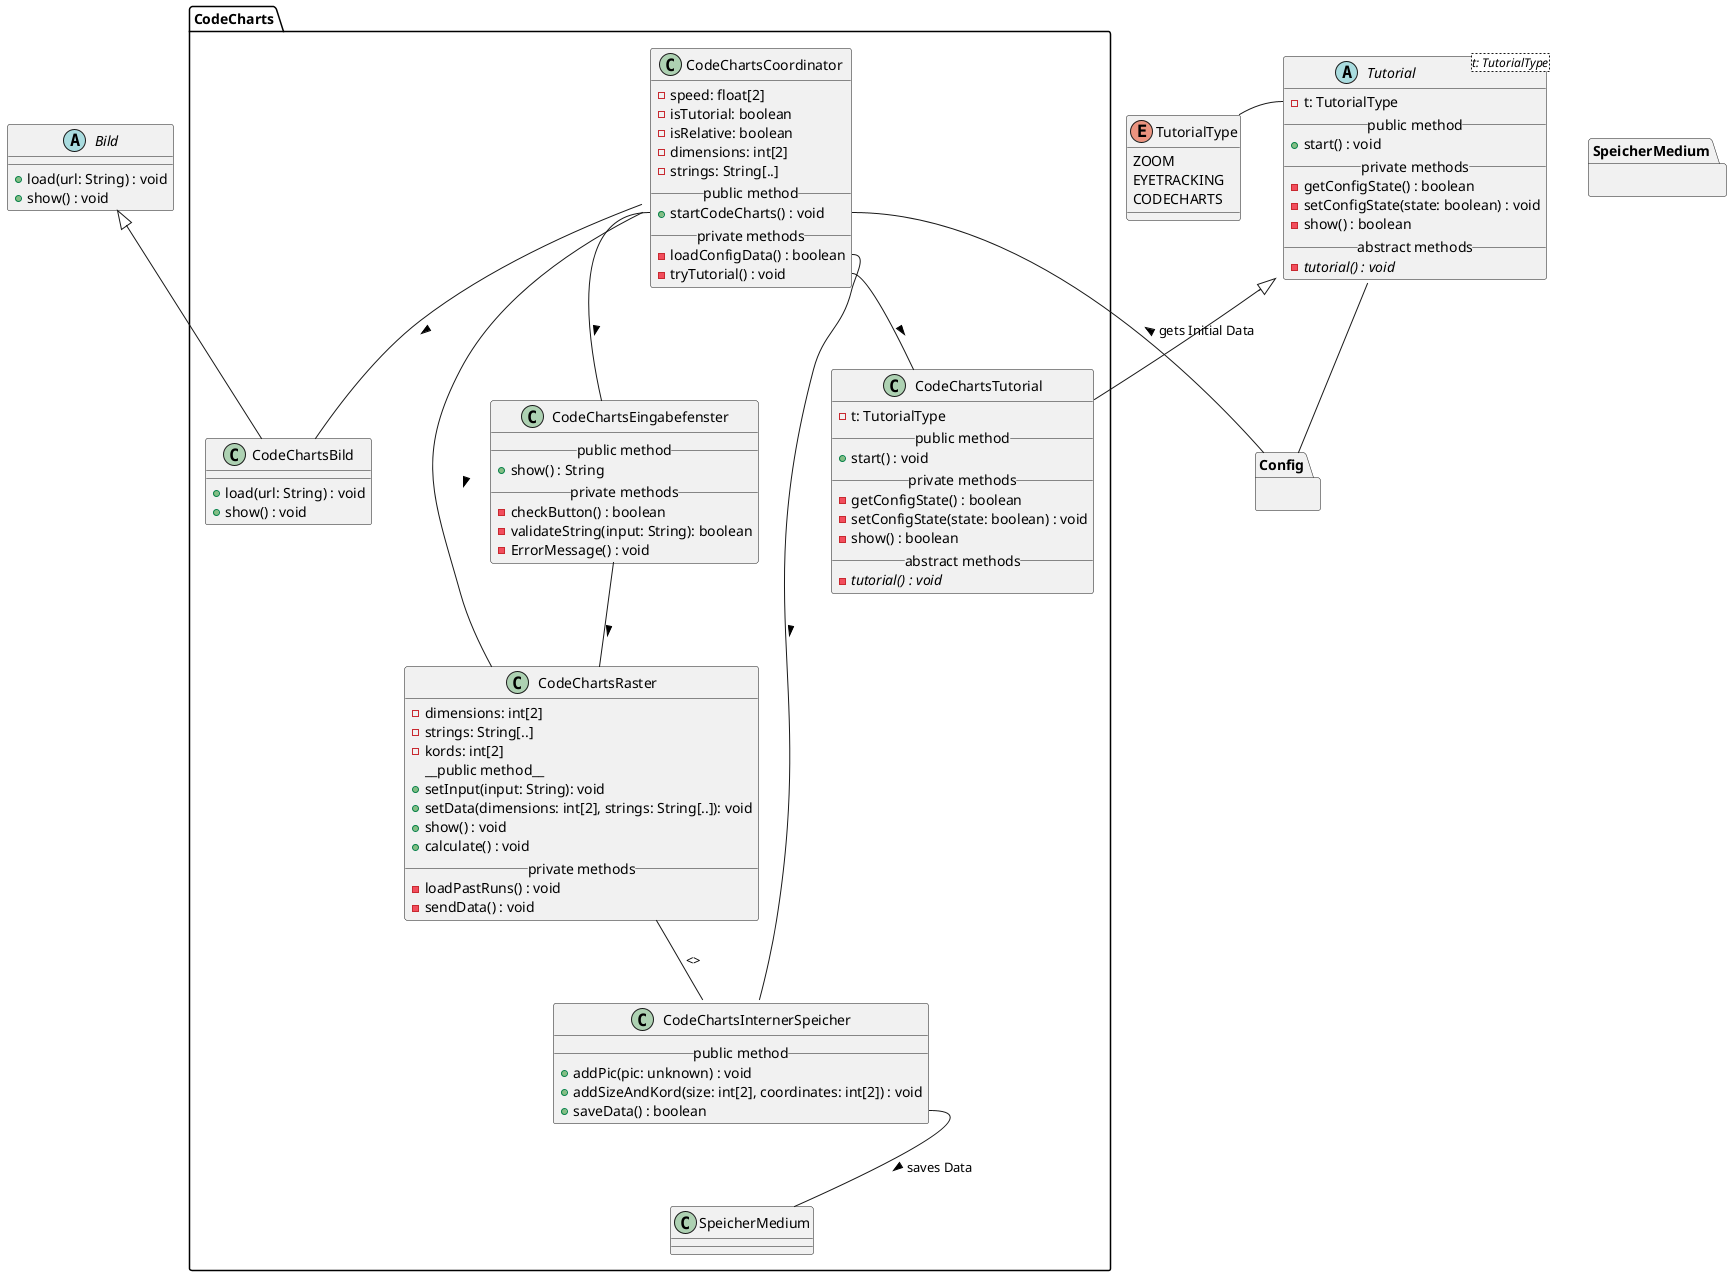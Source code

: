 @startuml code_charts
' skinparam backgroundColor transparent
'() System #DA70D5
top to bottom direction

' --- TUTORIAL ---
abstract Tutorial<t: TutorialType> {
  - t: TutorialType
  __public method__
  + start() : void
  __private methods__
  - getConfigState() : boolean
  - setConfigState(state: boolean) : void
  - show() : boolean
  __abstract methods__
  - {abstract} tutorial() : void
}

enum TutorialType {
  ZOOM
  EYETRACKING
  CODECHARTS
}

' Interaktionen
Tutorial::t -l- TutorialType
Tutorial -d- Config


' --- BILD ---

abstract Bild {
  + load(url: String) : void
  + show() : void
}

' === CODE CHARTS ===
package CodeCharts {

    ' CodeCharts Tutorial 
    class CodeChartsTutorial {
      - t: TutorialType
      __public method__
      + start() : void
      __private methods__
      - getConfigState() : boolean
      - setConfigState(state: boolean) : void
      - show() : boolean
      __abstract methods__
      - {abstract} tutorial() : void
    }
  
    ' CodeCharts Coordinator
    class CodeChartsCoordinator {
        - speed: float[2]
        - isTutorial: boolean
        - isRelative: boolean
        - dimensions: int[2]
        - strings: String[..]
        __public method__
        + startCodeCharts() : void
        __private methods__
        - loadConfigData() : boolean
        - tryTutorial() : void
    }

    ' CodeCharts Interner Speicher
    class CodeChartsInternerSpeicher {
        __public method__
        + addPic(pic: unknown) : void
        + addSizeAndKord(size: int[2], coordinates: int[2]) : void
        + saveData() : boolean
    }

    ' CodeCharts Bild
    class CodeChartsBild {
        ' Unsicher ob es sinnvoll ist das Bild vorzuladen
        + load(url: String) : void
        + show() : void
    }

    ' CodeCharts Raster
    class CodeChartsRaster {
        ' Unsicher ob es sinnvoll ist alle vorherigen Durchläufe auf einmal zu laden
        - dimensions: int[2]
        - strings: String[..]
        - kords: int[2]
        __public method__ 
        + setInput(input: String): void
        + setData(dimensions: int[2], strings: String[..]): void
        + show() : void
        + calculate() : void
        __private methods__
        - loadPastRuns() : void
        - sendData() : void
    }

    ' CodeCharts Eingabefenster
    class CodeChartsEingabefenster {
        __public method__
        + show() : String
        __private methods__
        - checkButton() : boolean
        - validateString(input: String): boolean
        - ErrorMessage() : void
    }


    ' Vererbungen
    Bild <|-d- CodeChartsBild
    Tutorial <|-d- CodeChartsTutorial

    ' Interaktionen
    CodeChartsCoordinator -- CodeChartsBild : >
    CodeChartsCoordinator -- CodeChartsRaster : >
    CodeChartsCoordinator::startCodeCharts -- CodeChartsEingabefenster : >
    CodeChartsCoordinator::loadConfigData -- CodeChartsInternerSpeicher : >
    CodeChartsCoordinator::tryTutorial -- CodeChartsTutorial : >
    CodeChartsRaster -- CodeChartsInternerSpeicher : <>
    CodeChartsEingabefenster -- CodeChartsRaster : >



    ' Andere Module
    CodeChartsInternerSpeicher::saveData -- SpeicherMedium : > saves Data
    CodeChartsCoordinator::startCodeCharts -- Config : < gets Initial Data
  
}

' Blackboxen / Andere Module
package Config {}

package SpeicherMedium {}

@enduml